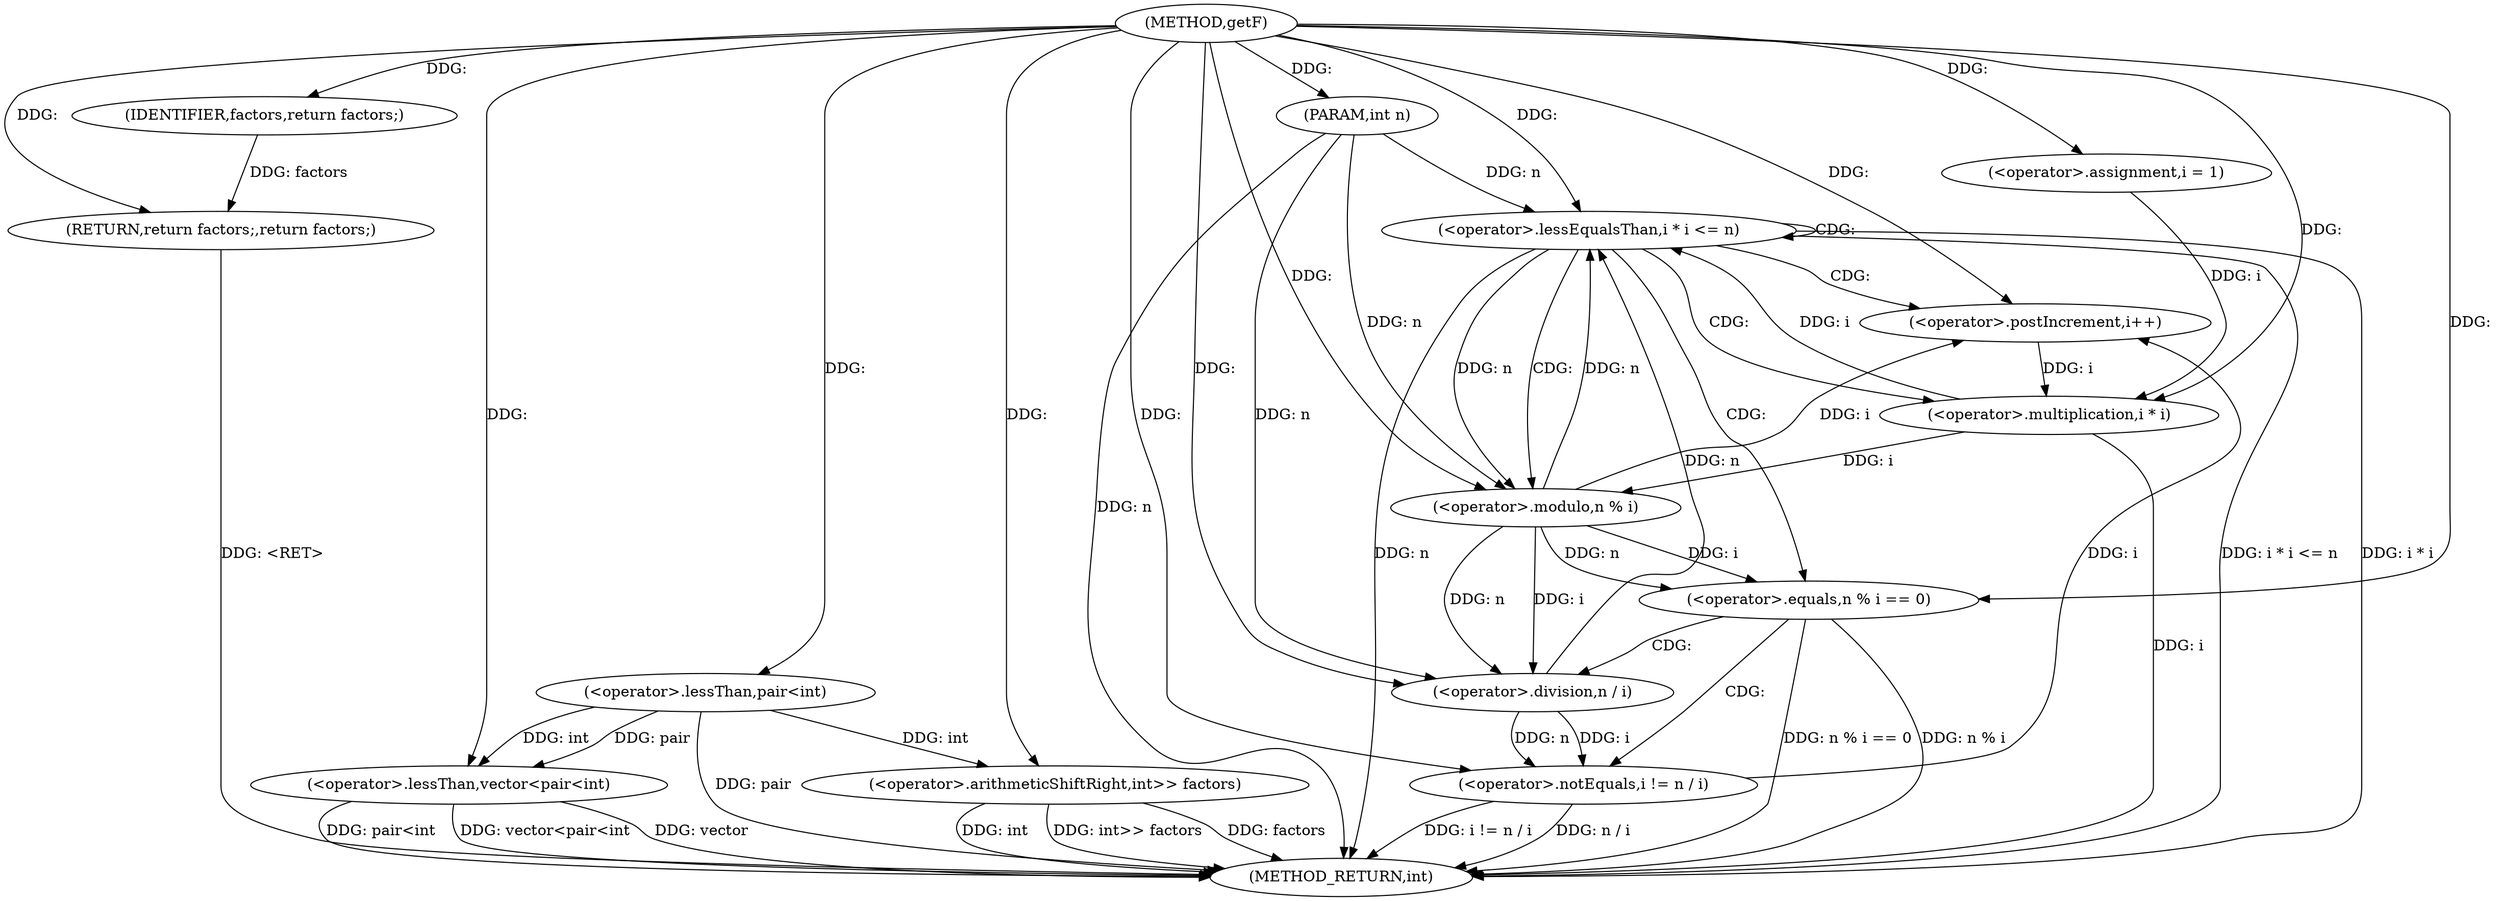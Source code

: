 digraph "getF" {  
"1000277" [label = "(METHOD,getF)" ]
"1000318" [label = "(METHOD_RETURN,int)" ]
"1000278" [label = "(PARAM,int n)" ]
"1000316" [label = "(RETURN,return factors;,return factors;)" ]
"1000281" [label = "(<operator>.lessThan,vector<pair<int)" ]
"1000286" [label = "(<operator>.arithmeticShiftRight,int>> factors)" ]
"1000291" [label = "(<operator>.assignment,i = 1)" ]
"1000294" [label = "(<operator>.lessEqualsThan,i * i <= n)" ]
"1000299" [label = "(<operator>.postIncrement,i++)" ]
"1000317" [label = "(IDENTIFIER,factors,return factors;)" ]
"1000283" [label = "(<operator>.lessThan,pair<int)" ]
"1000295" [label = "(<operator>.multiplication,i * i)" ]
"1000303" [label = "(<operator>.equals,n % i == 0)" ]
"1000304" [label = "(<operator>.modulo,n % i)" ]
"1000310" [label = "(<operator>.notEquals,i != n / i)" ]
"1000312" [label = "(<operator>.division,n / i)" ]
  "1000316" -> "1000318"  [ label = "DDG: <RET>"] 
  "1000278" -> "1000318"  [ label = "DDG: n"] 
  "1000281" -> "1000318"  [ label = "DDG: pair<int"] 
  "1000281" -> "1000318"  [ label = "DDG: vector<pair<int"] 
  "1000286" -> "1000318"  [ label = "DDG: int"] 
  "1000286" -> "1000318"  [ label = "DDG: int>> factors"] 
  "1000295" -> "1000318"  [ label = "DDG: i"] 
  "1000294" -> "1000318"  [ label = "DDG: i * i"] 
  "1000294" -> "1000318"  [ label = "DDG: n"] 
  "1000294" -> "1000318"  [ label = "DDG: i * i <= n"] 
  "1000303" -> "1000318"  [ label = "DDG: n % i"] 
  "1000303" -> "1000318"  [ label = "DDG: n % i == 0"] 
  "1000310" -> "1000318"  [ label = "DDG: n / i"] 
  "1000310" -> "1000318"  [ label = "DDG: i != n / i"] 
  "1000283" -> "1000318"  [ label = "DDG: pair"] 
  "1000286" -> "1000318"  [ label = "DDG: factors"] 
  "1000281" -> "1000318"  [ label = "DDG: vector"] 
  "1000277" -> "1000278"  [ label = "DDG: "] 
  "1000317" -> "1000316"  [ label = "DDG: factors"] 
  "1000277" -> "1000316"  [ label = "DDG: "] 
  "1000277" -> "1000291"  [ label = "DDG: "] 
  "1000277" -> "1000317"  [ label = "DDG: "] 
  "1000277" -> "1000281"  [ label = "DDG: "] 
  "1000283" -> "1000281"  [ label = "DDG: int"] 
  "1000283" -> "1000281"  [ label = "DDG: pair"] 
  "1000283" -> "1000286"  [ label = "DDG: int"] 
  "1000277" -> "1000286"  [ label = "DDG: "] 
  "1000295" -> "1000294"  [ label = "DDG: i"] 
  "1000304" -> "1000294"  [ label = "DDG: n"] 
  "1000312" -> "1000294"  [ label = "DDG: n"] 
  "1000278" -> "1000294"  [ label = "DDG: n"] 
  "1000277" -> "1000294"  [ label = "DDG: "] 
  "1000304" -> "1000299"  [ label = "DDG: i"] 
  "1000310" -> "1000299"  [ label = "DDG: i"] 
  "1000277" -> "1000299"  [ label = "DDG: "] 
  "1000277" -> "1000283"  [ label = "DDG: "] 
  "1000291" -> "1000295"  [ label = "DDG: i"] 
  "1000299" -> "1000295"  [ label = "DDG: i"] 
  "1000277" -> "1000295"  [ label = "DDG: "] 
  "1000304" -> "1000303"  [ label = "DDG: n"] 
  "1000304" -> "1000303"  [ label = "DDG: i"] 
  "1000277" -> "1000303"  [ label = "DDG: "] 
  "1000294" -> "1000304"  [ label = "DDG: n"] 
  "1000278" -> "1000304"  [ label = "DDG: n"] 
  "1000277" -> "1000304"  [ label = "DDG: "] 
  "1000295" -> "1000304"  [ label = "DDG: i"] 
  "1000312" -> "1000310"  [ label = "DDG: i"] 
  "1000277" -> "1000310"  [ label = "DDG: "] 
  "1000312" -> "1000310"  [ label = "DDG: n"] 
  "1000304" -> "1000312"  [ label = "DDG: n"] 
  "1000278" -> "1000312"  [ label = "DDG: n"] 
  "1000277" -> "1000312"  [ label = "DDG: "] 
  "1000304" -> "1000312"  [ label = "DDG: i"] 
  "1000294" -> "1000294"  [ label = "CDG: "] 
  "1000294" -> "1000299"  [ label = "CDG: "] 
  "1000294" -> "1000303"  [ label = "CDG: "] 
  "1000294" -> "1000295"  [ label = "CDG: "] 
  "1000294" -> "1000304"  [ label = "CDG: "] 
  "1000303" -> "1000312"  [ label = "CDG: "] 
  "1000303" -> "1000310"  [ label = "CDG: "] 
}
